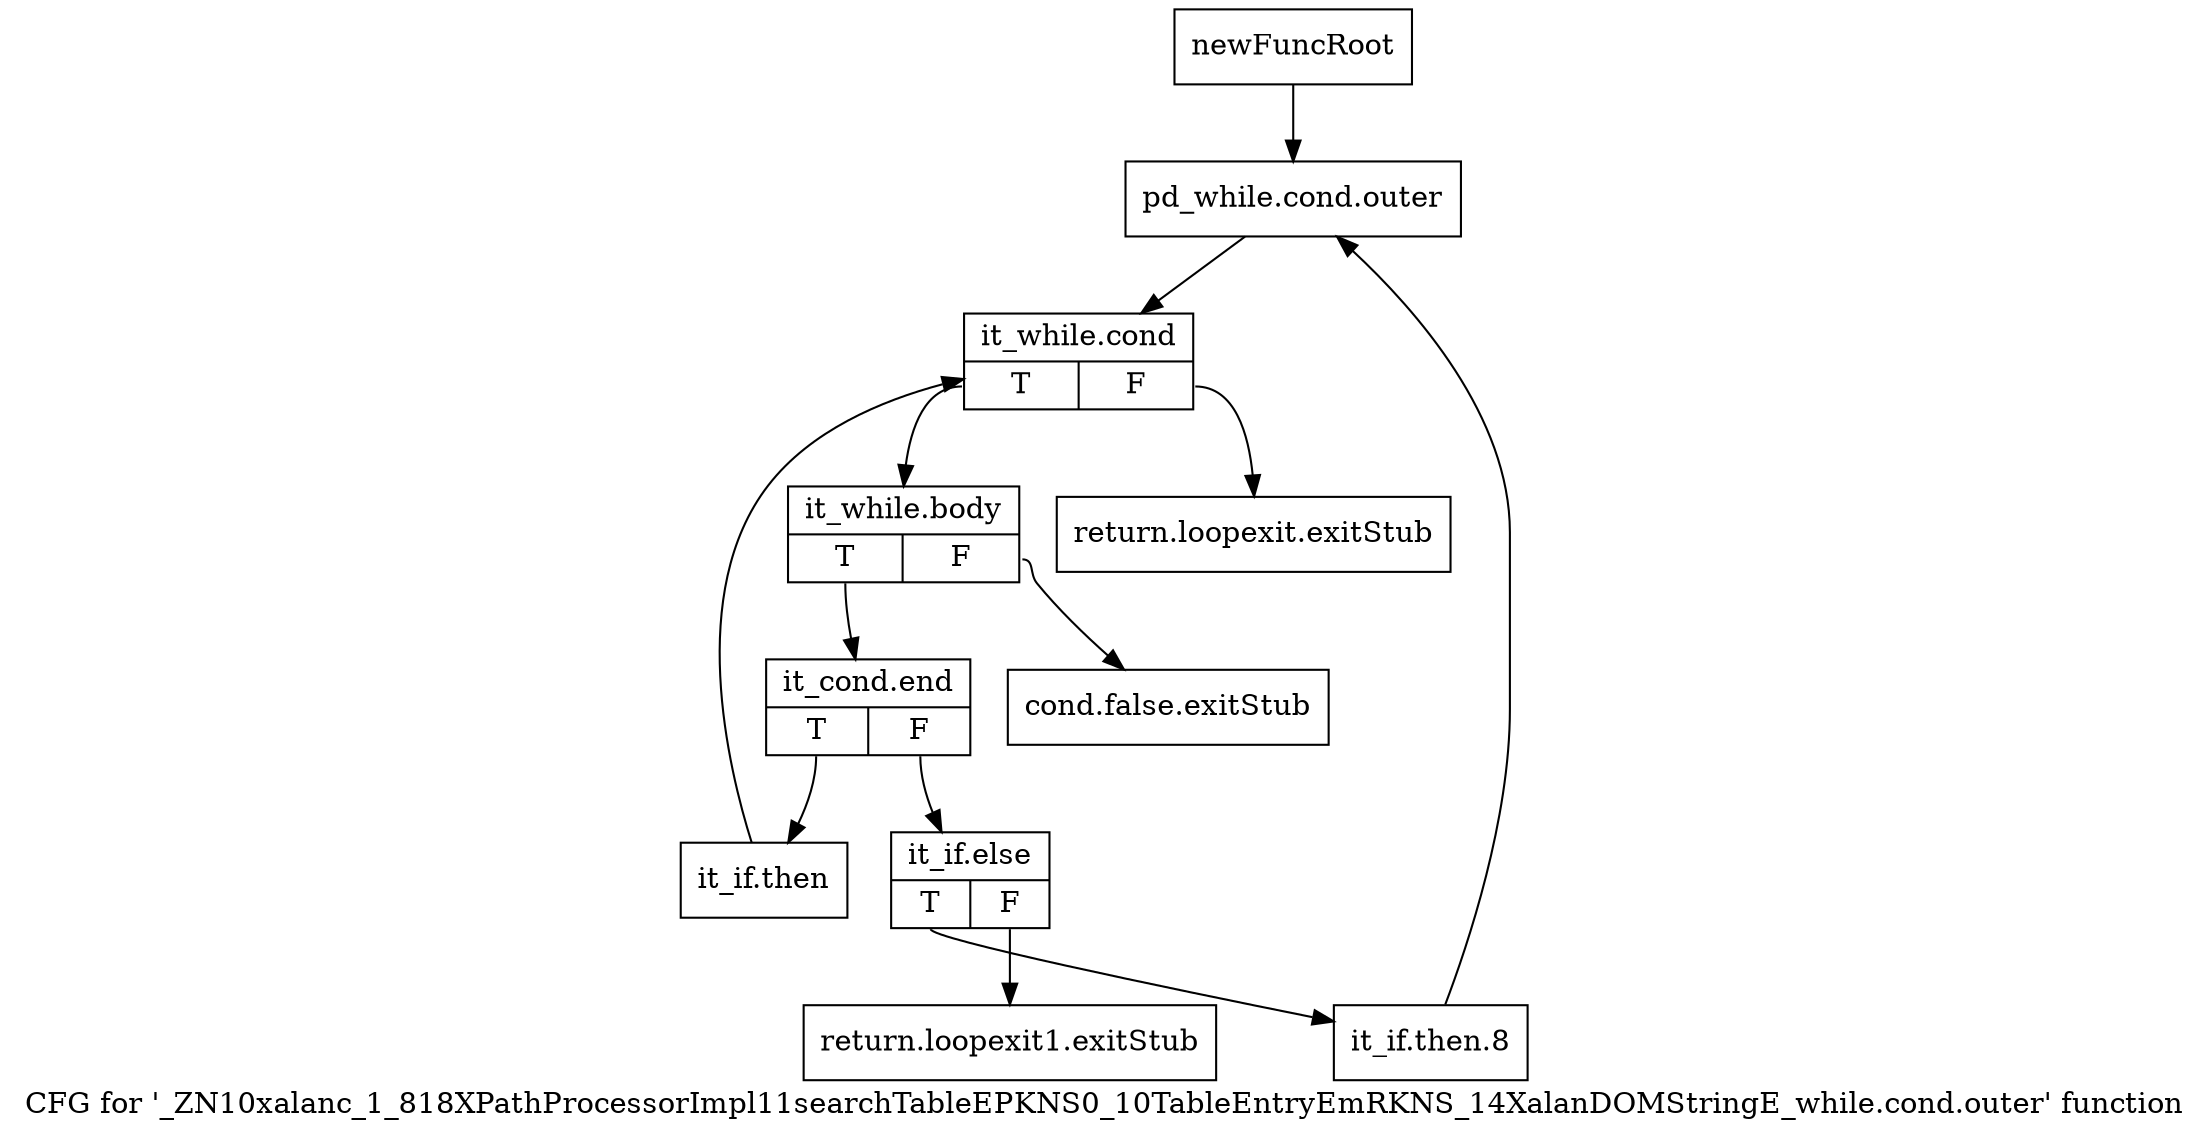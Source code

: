 digraph "CFG for '_ZN10xalanc_1_818XPathProcessorImpl11searchTableEPKNS0_10TableEntryEmRKNS_14XalanDOMStringE_while.cond.outer' function" {
	label="CFG for '_ZN10xalanc_1_818XPathProcessorImpl11searchTableEPKNS0_10TableEntryEmRKNS_14XalanDOMStringE_while.cond.outer' function";

	Node0x9eb0720 [shape=record,label="{newFuncRoot}"];
	Node0x9eb0720 -> Node0x9eb0860;
	Node0x9eb0770 [shape=record,label="{return.loopexit.exitStub}"];
	Node0x9eb07c0 [shape=record,label="{cond.false.exitStub}"];
	Node0x9eb0810 [shape=record,label="{return.loopexit1.exitStub}"];
	Node0x9eb0860 [shape=record,label="{pd_while.cond.outer}"];
	Node0x9eb0860 -> Node0x9eb08b0;
	Node0x9eb08b0 [shape=record,label="{it_while.cond|{<s0>T|<s1>F}}"];
	Node0x9eb08b0:s0 -> Node0x9eb0900;
	Node0x9eb08b0:s1 -> Node0x9eb0770;
	Node0x9eb0900 [shape=record,label="{it_while.body|{<s0>T|<s1>F}}"];
	Node0x9eb0900:s0 -> Node0x9eb0950;
	Node0x9eb0900:s1 -> Node0x9eb07c0;
	Node0x9eb0950 [shape=record,label="{it_cond.end|{<s0>T|<s1>F}}"];
	Node0x9eb0950:s0 -> Node0x9eb0a40;
	Node0x9eb0950:s1 -> Node0x9eb09a0;
	Node0x9eb09a0 [shape=record,label="{it_if.else|{<s0>T|<s1>F}}"];
	Node0x9eb09a0:s0 -> Node0x9eb09f0;
	Node0x9eb09a0:s1 -> Node0x9eb0810;
	Node0x9eb09f0 [shape=record,label="{it_if.then.8}"];
	Node0x9eb09f0 -> Node0x9eb0860;
	Node0x9eb0a40 [shape=record,label="{it_if.then}"];
	Node0x9eb0a40 -> Node0x9eb08b0;
}
